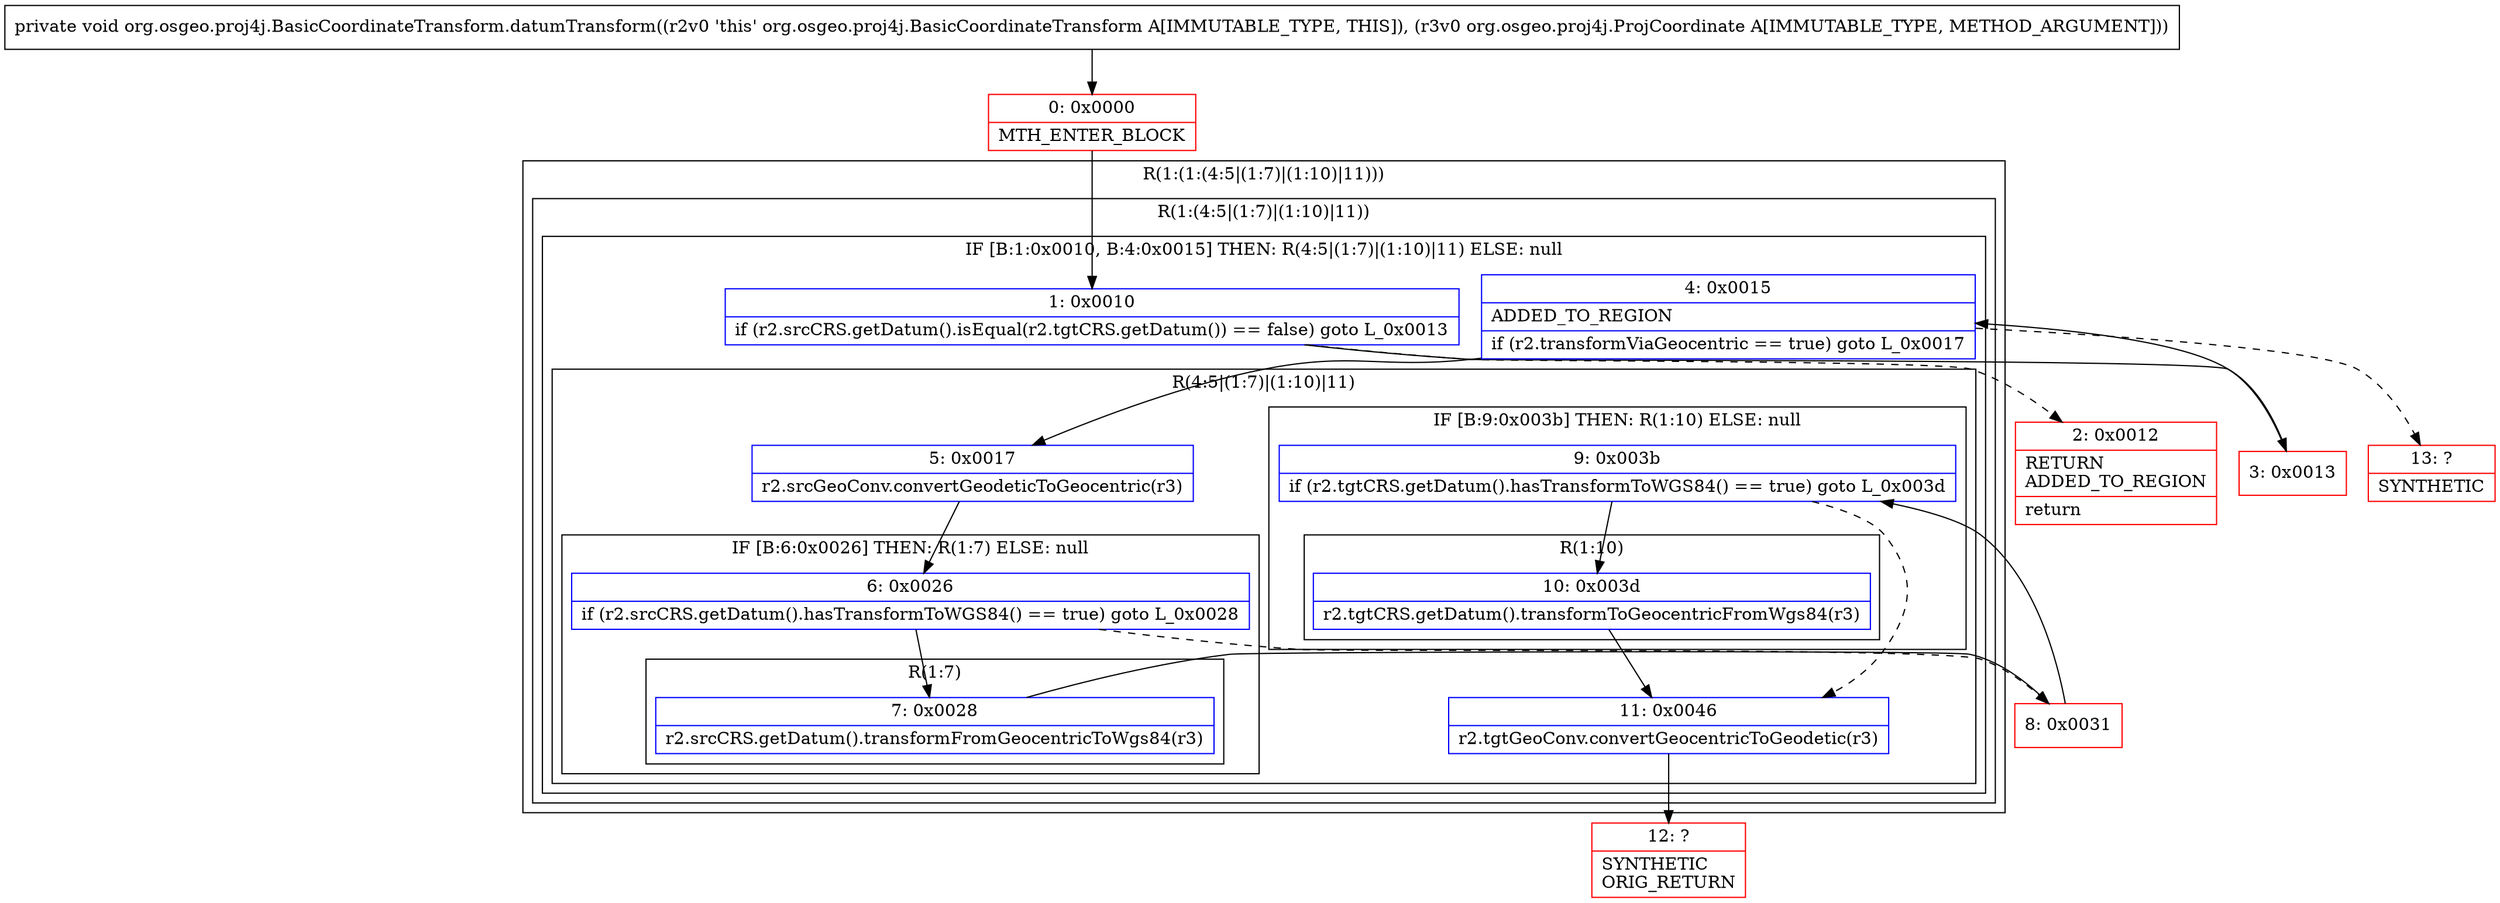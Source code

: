 digraph "CFG fororg.osgeo.proj4j.BasicCoordinateTransform.datumTransform(Lorg\/osgeo\/proj4j\/ProjCoordinate;)V" {
subgraph cluster_Region_598197373 {
label = "R(1:(1:(4:5|(1:7)|(1:10)|11)))";
node [shape=record,color=blue];
subgraph cluster_Region_1342228125 {
label = "R(1:(4:5|(1:7)|(1:10)|11))";
node [shape=record,color=blue];
subgraph cluster_IfRegion_364733116 {
label = "IF [B:1:0x0010, B:4:0x0015] THEN: R(4:5|(1:7)|(1:10)|11) ELSE: null";
node [shape=record,color=blue];
Node_1 [shape=record,label="{1\:\ 0x0010|if (r2.srcCRS.getDatum().isEqual(r2.tgtCRS.getDatum()) == false) goto L_0x0013\l}"];
Node_4 [shape=record,label="{4\:\ 0x0015|ADDED_TO_REGION\l|if (r2.transformViaGeocentric == true) goto L_0x0017\l}"];
subgraph cluster_Region_1360046058 {
label = "R(4:5|(1:7)|(1:10)|11)";
node [shape=record,color=blue];
Node_5 [shape=record,label="{5\:\ 0x0017|r2.srcGeoConv.convertGeodeticToGeocentric(r3)\l}"];
subgraph cluster_IfRegion_1275663769 {
label = "IF [B:6:0x0026] THEN: R(1:7) ELSE: null";
node [shape=record,color=blue];
Node_6 [shape=record,label="{6\:\ 0x0026|if (r2.srcCRS.getDatum().hasTransformToWGS84() == true) goto L_0x0028\l}"];
subgraph cluster_Region_443221675 {
label = "R(1:7)";
node [shape=record,color=blue];
Node_7 [shape=record,label="{7\:\ 0x0028|r2.srcCRS.getDatum().transformFromGeocentricToWgs84(r3)\l}"];
}
}
subgraph cluster_IfRegion_1690120152 {
label = "IF [B:9:0x003b] THEN: R(1:10) ELSE: null";
node [shape=record,color=blue];
Node_9 [shape=record,label="{9\:\ 0x003b|if (r2.tgtCRS.getDatum().hasTransformToWGS84() == true) goto L_0x003d\l}"];
subgraph cluster_Region_818346834 {
label = "R(1:10)";
node [shape=record,color=blue];
Node_10 [shape=record,label="{10\:\ 0x003d|r2.tgtCRS.getDatum().transformToGeocentricFromWgs84(r3)\l}"];
}
}
Node_11 [shape=record,label="{11\:\ 0x0046|r2.tgtGeoConv.convertGeocentricToGeodetic(r3)\l}"];
}
}
}
}
Node_0 [shape=record,color=red,label="{0\:\ 0x0000|MTH_ENTER_BLOCK\l}"];
Node_2 [shape=record,color=red,label="{2\:\ 0x0012|RETURN\lADDED_TO_REGION\l|return\l}"];
Node_3 [shape=record,color=red,label="{3\:\ 0x0013}"];
Node_8 [shape=record,color=red,label="{8\:\ 0x0031}"];
Node_12 [shape=record,color=red,label="{12\:\ ?|SYNTHETIC\lORIG_RETURN\l}"];
Node_13 [shape=record,color=red,label="{13\:\ ?|SYNTHETIC\l}"];
MethodNode[shape=record,label="{private void org.osgeo.proj4j.BasicCoordinateTransform.datumTransform((r2v0 'this' org.osgeo.proj4j.BasicCoordinateTransform A[IMMUTABLE_TYPE, THIS]), (r3v0 org.osgeo.proj4j.ProjCoordinate A[IMMUTABLE_TYPE, METHOD_ARGUMENT])) }"];
MethodNode -> Node_0;
Node_1 -> Node_2[style=dashed];
Node_1 -> Node_3;
Node_4 -> Node_5;
Node_4 -> Node_13[style=dashed];
Node_5 -> Node_6;
Node_6 -> Node_7;
Node_6 -> Node_8[style=dashed];
Node_7 -> Node_8;
Node_9 -> Node_10;
Node_9 -> Node_11[style=dashed];
Node_10 -> Node_11;
Node_11 -> Node_12;
Node_0 -> Node_1;
Node_3 -> Node_4;
Node_8 -> Node_9;
}

